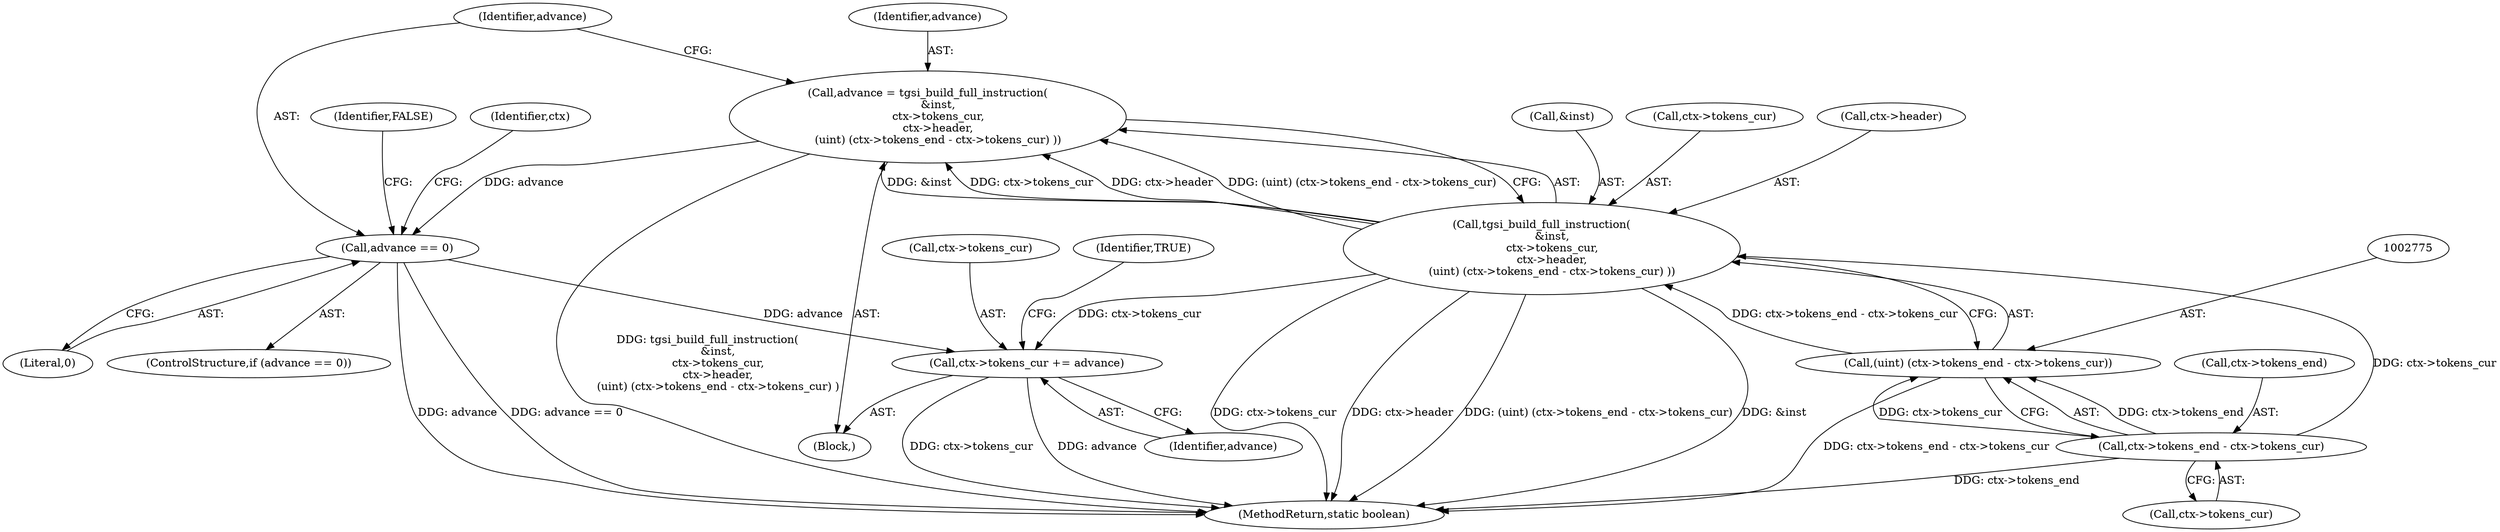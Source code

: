digraph "0_virglrenderer_e534b51ca3c3cd25f3990589932a9ed711c59b27@integer" {
"1002763" [label="(Call,advance = tgsi_build_full_instruction(\n      &inst,\n      ctx->tokens_cur,\n      ctx->header,\n      (uint) (ctx->tokens_end - ctx->tokens_cur) ))"];
"1002765" [label="(Call,tgsi_build_full_instruction(\n      &inst,\n      ctx->tokens_cur,\n      ctx->header,\n      (uint) (ctx->tokens_end - ctx->tokens_cur) ))"];
"1002776" [label="(Call,ctx->tokens_end - ctx->tokens_cur)"];
"1002774" [label="(Call,(uint) (ctx->tokens_end - ctx->tokens_cur))"];
"1002784" [label="(Call,advance == 0)"];
"1002789" [label="(Call,ctx->tokens_cur += advance)"];
"1002765" [label="(Call,tgsi_build_full_instruction(\n      &inst,\n      ctx->tokens_cur,\n      ctx->header,\n      (uint) (ctx->tokens_end - ctx->tokens_cur) ))"];
"1002766" [label="(Call,&inst)"];
"1004155" [label="(MethodReturn,static boolean)"];
"1002763" [label="(Call,advance = tgsi_build_full_instruction(\n      &inst,\n      ctx->tokens_cur,\n      ctx->header,\n      (uint) (ctx->tokens_end - ctx->tokens_cur) ))"];
"1002789" [label="(Call,ctx->tokens_cur += advance)"];
"1002764" [label="(Identifier,advance)"];
"1002774" [label="(Call,(uint) (ctx->tokens_end - ctx->tokens_cur))"];
"1002786" [label="(Literal,0)"];
"1002784" [label="(Call,advance == 0)"];
"1002768" [label="(Call,ctx->tokens_cur)"];
"1002788" [label="(Identifier,FALSE)"];
"1002223" [label="(Block,)"];
"1002776" [label="(Call,ctx->tokens_end - ctx->tokens_cur)"];
"1002790" [label="(Call,ctx->tokens_cur)"];
"1002777" [label="(Call,ctx->tokens_end)"];
"1002791" [label="(Identifier,ctx)"];
"1002793" [label="(Identifier,advance)"];
"1002771" [label="(Call,ctx->header)"];
"1002785" [label="(Identifier,advance)"];
"1002780" [label="(Call,ctx->tokens_cur)"];
"1002795" [label="(Identifier,TRUE)"];
"1002783" [label="(ControlStructure,if (advance == 0))"];
"1002763" -> "1002223"  [label="AST: "];
"1002763" -> "1002765"  [label="CFG: "];
"1002764" -> "1002763"  [label="AST: "];
"1002765" -> "1002763"  [label="AST: "];
"1002785" -> "1002763"  [label="CFG: "];
"1002763" -> "1004155"  [label="DDG: tgsi_build_full_instruction(\n      &inst,\n      ctx->tokens_cur,\n      ctx->header,\n      (uint) (ctx->tokens_end - ctx->tokens_cur) )"];
"1002765" -> "1002763"  [label="DDG: &inst"];
"1002765" -> "1002763"  [label="DDG: ctx->tokens_cur"];
"1002765" -> "1002763"  [label="DDG: ctx->header"];
"1002765" -> "1002763"  [label="DDG: (uint) (ctx->tokens_end - ctx->tokens_cur)"];
"1002763" -> "1002784"  [label="DDG: advance"];
"1002765" -> "1002774"  [label="CFG: "];
"1002766" -> "1002765"  [label="AST: "];
"1002768" -> "1002765"  [label="AST: "];
"1002771" -> "1002765"  [label="AST: "];
"1002774" -> "1002765"  [label="AST: "];
"1002765" -> "1004155"  [label="DDG: (uint) (ctx->tokens_end - ctx->tokens_cur)"];
"1002765" -> "1004155"  [label="DDG: &inst"];
"1002765" -> "1004155"  [label="DDG: ctx->tokens_cur"];
"1002765" -> "1004155"  [label="DDG: ctx->header"];
"1002776" -> "1002765"  [label="DDG: ctx->tokens_cur"];
"1002774" -> "1002765"  [label="DDG: ctx->tokens_end - ctx->tokens_cur"];
"1002765" -> "1002789"  [label="DDG: ctx->tokens_cur"];
"1002776" -> "1002774"  [label="AST: "];
"1002776" -> "1002780"  [label="CFG: "];
"1002777" -> "1002776"  [label="AST: "];
"1002780" -> "1002776"  [label="AST: "];
"1002774" -> "1002776"  [label="CFG: "];
"1002776" -> "1004155"  [label="DDG: ctx->tokens_end"];
"1002776" -> "1002774"  [label="DDG: ctx->tokens_end"];
"1002776" -> "1002774"  [label="DDG: ctx->tokens_cur"];
"1002775" -> "1002774"  [label="AST: "];
"1002774" -> "1004155"  [label="DDG: ctx->tokens_end - ctx->tokens_cur"];
"1002784" -> "1002783"  [label="AST: "];
"1002784" -> "1002786"  [label="CFG: "];
"1002785" -> "1002784"  [label="AST: "];
"1002786" -> "1002784"  [label="AST: "];
"1002788" -> "1002784"  [label="CFG: "];
"1002791" -> "1002784"  [label="CFG: "];
"1002784" -> "1004155"  [label="DDG: advance == 0"];
"1002784" -> "1004155"  [label="DDG: advance"];
"1002784" -> "1002789"  [label="DDG: advance"];
"1002789" -> "1002223"  [label="AST: "];
"1002789" -> "1002793"  [label="CFG: "];
"1002790" -> "1002789"  [label="AST: "];
"1002793" -> "1002789"  [label="AST: "];
"1002795" -> "1002789"  [label="CFG: "];
"1002789" -> "1004155"  [label="DDG: ctx->tokens_cur"];
"1002789" -> "1004155"  [label="DDG: advance"];
}
